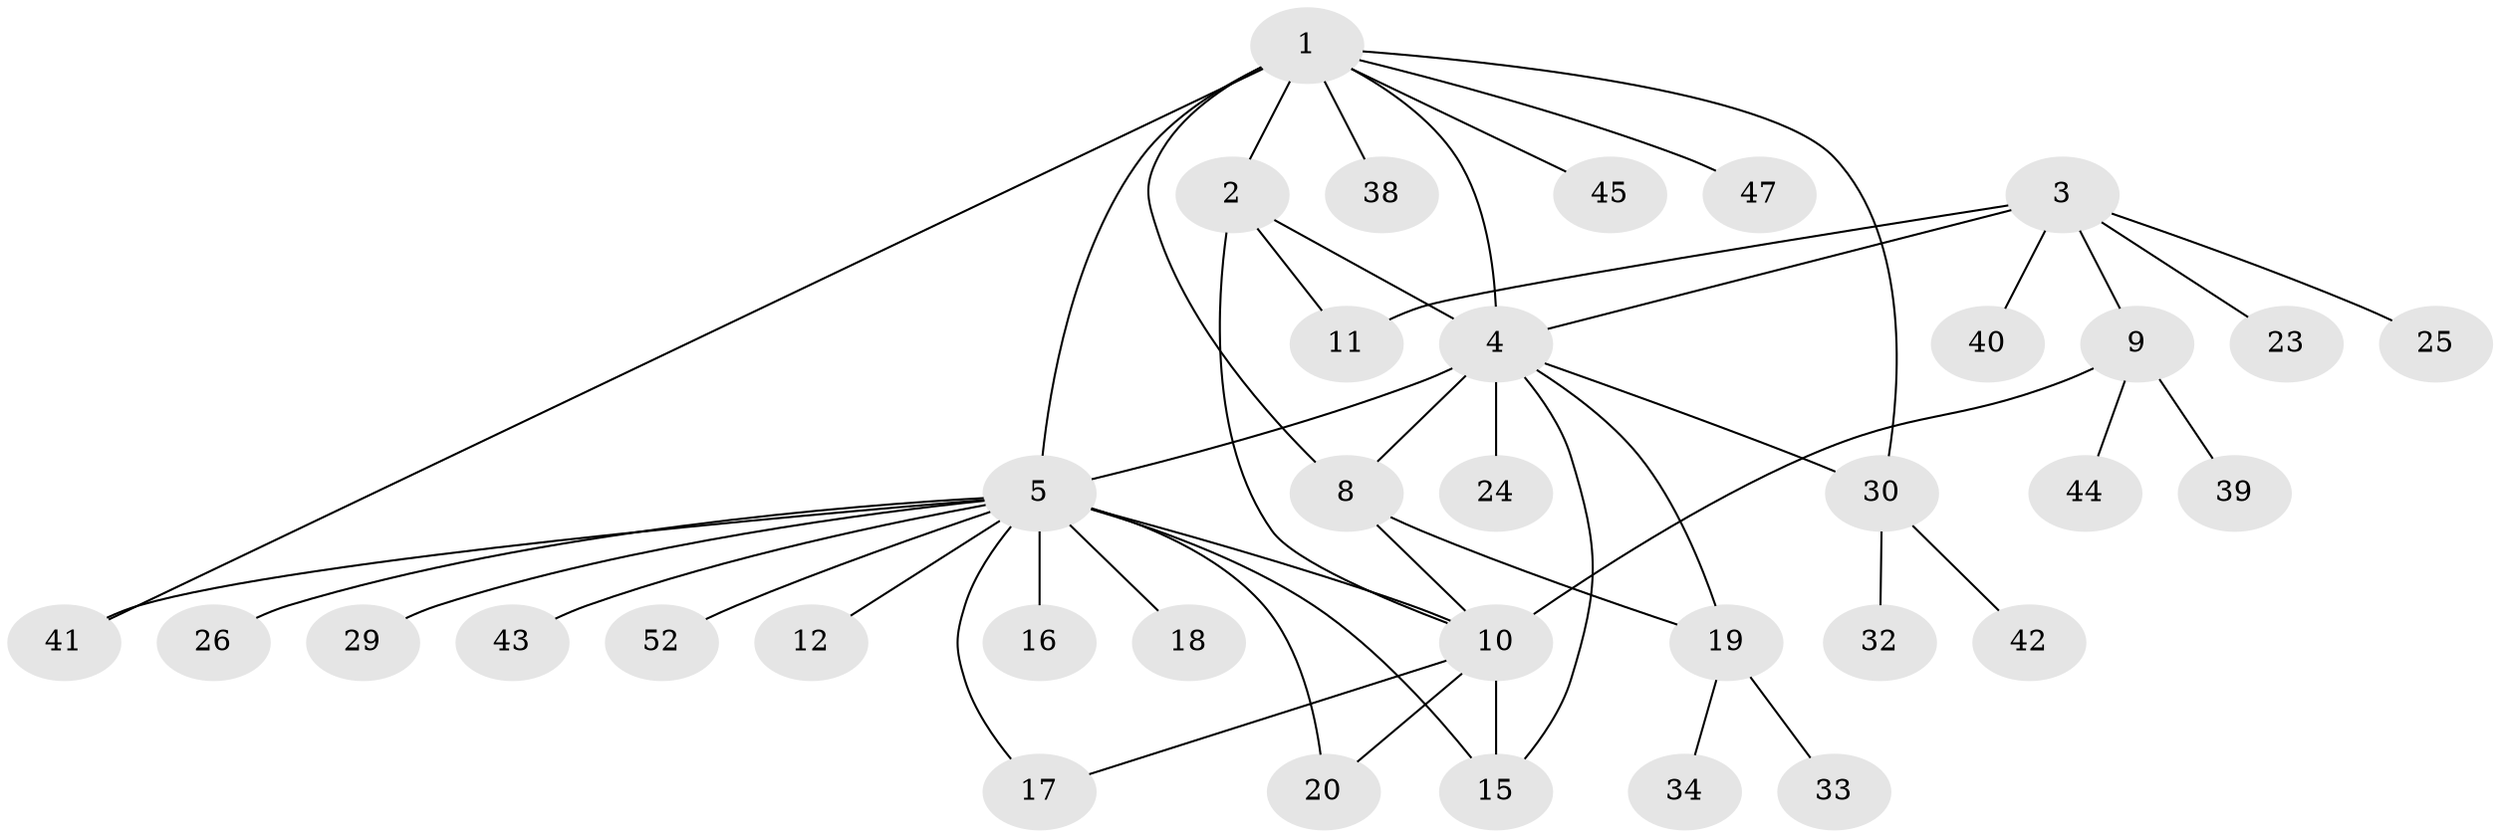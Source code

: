 // original degree distribution, {7: 0.057692307692307696, 4: 0.057692307692307696, 8: 0.019230769230769232, 14: 0.019230769230769232, 3: 0.09615384615384616, 5: 0.057692307692307696, 1: 0.4807692307692308, 2: 0.21153846153846154}
// Generated by graph-tools (version 1.1) at 2025/42/03/06/25 10:42:12]
// undirected, 35 vertices, 48 edges
graph export_dot {
graph [start="1"]
  node [color=gray90,style=filled];
  1 [super="+7"];
  2 [super="+14"];
  3 [super="+31"];
  4 [super="+6"];
  5 [super="+22"];
  8 [super="+27"];
  9 [super="+36"];
  10 [super="+21"];
  11 [super="+13"];
  12;
  15 [super="+46"];
  16;
  17;
  18 [super="+50"];
  19 [super="+28"];
  20 [super="+37"];
  23 [super="+48"];
  24;
  25;
  26;
  29;
  30 [super="+51"];
  32;
  33;
  34 [super="+35"];
  38;
  39;
  40;
  41;
  42;
  43;
  44;
  45;
  47 [super="+49"];
  52;
  1 -- 2;
  1 -- 5 [weight=2];
  1 -- 38;
  1 -- 41;
  1 -- 47;
  1 -- 4;
  1 -- 8;
  1 -- 45;
  1 -- 30;
  2 -- 4;
  2 -- 10;
  2 -- 11;
  3 -- 4;
  3 -- 9;
  3 -- 11;
  3 -- 23;
  3 -- 25;
  3 -- 40;
  4 -- 24;
  4 -- 30;
  4 -- 15;
  4 -- 8;
  4 -- 5;
  4 -- 19;
  5 -- 10;
  5 -- 12;
  5 -- 15;
  5 -- 16;
  5 -- 17;
  5 -- 18;
  5 -- 20;
  5 -- 26;
  5 -- 41;
  5 -- 43;
  5 -- 52;
  5 -- 29;
  8 -- 10;
  8 -- 19;
  9 -- 10;
  9 -- 44;
  9 -- 39;
  10 -- 17;
  10 -- 20;
  10 -- 15;
  19 -- 33;
  19 -- 34;
  30 -- 32;
  30 -- 42;
}
